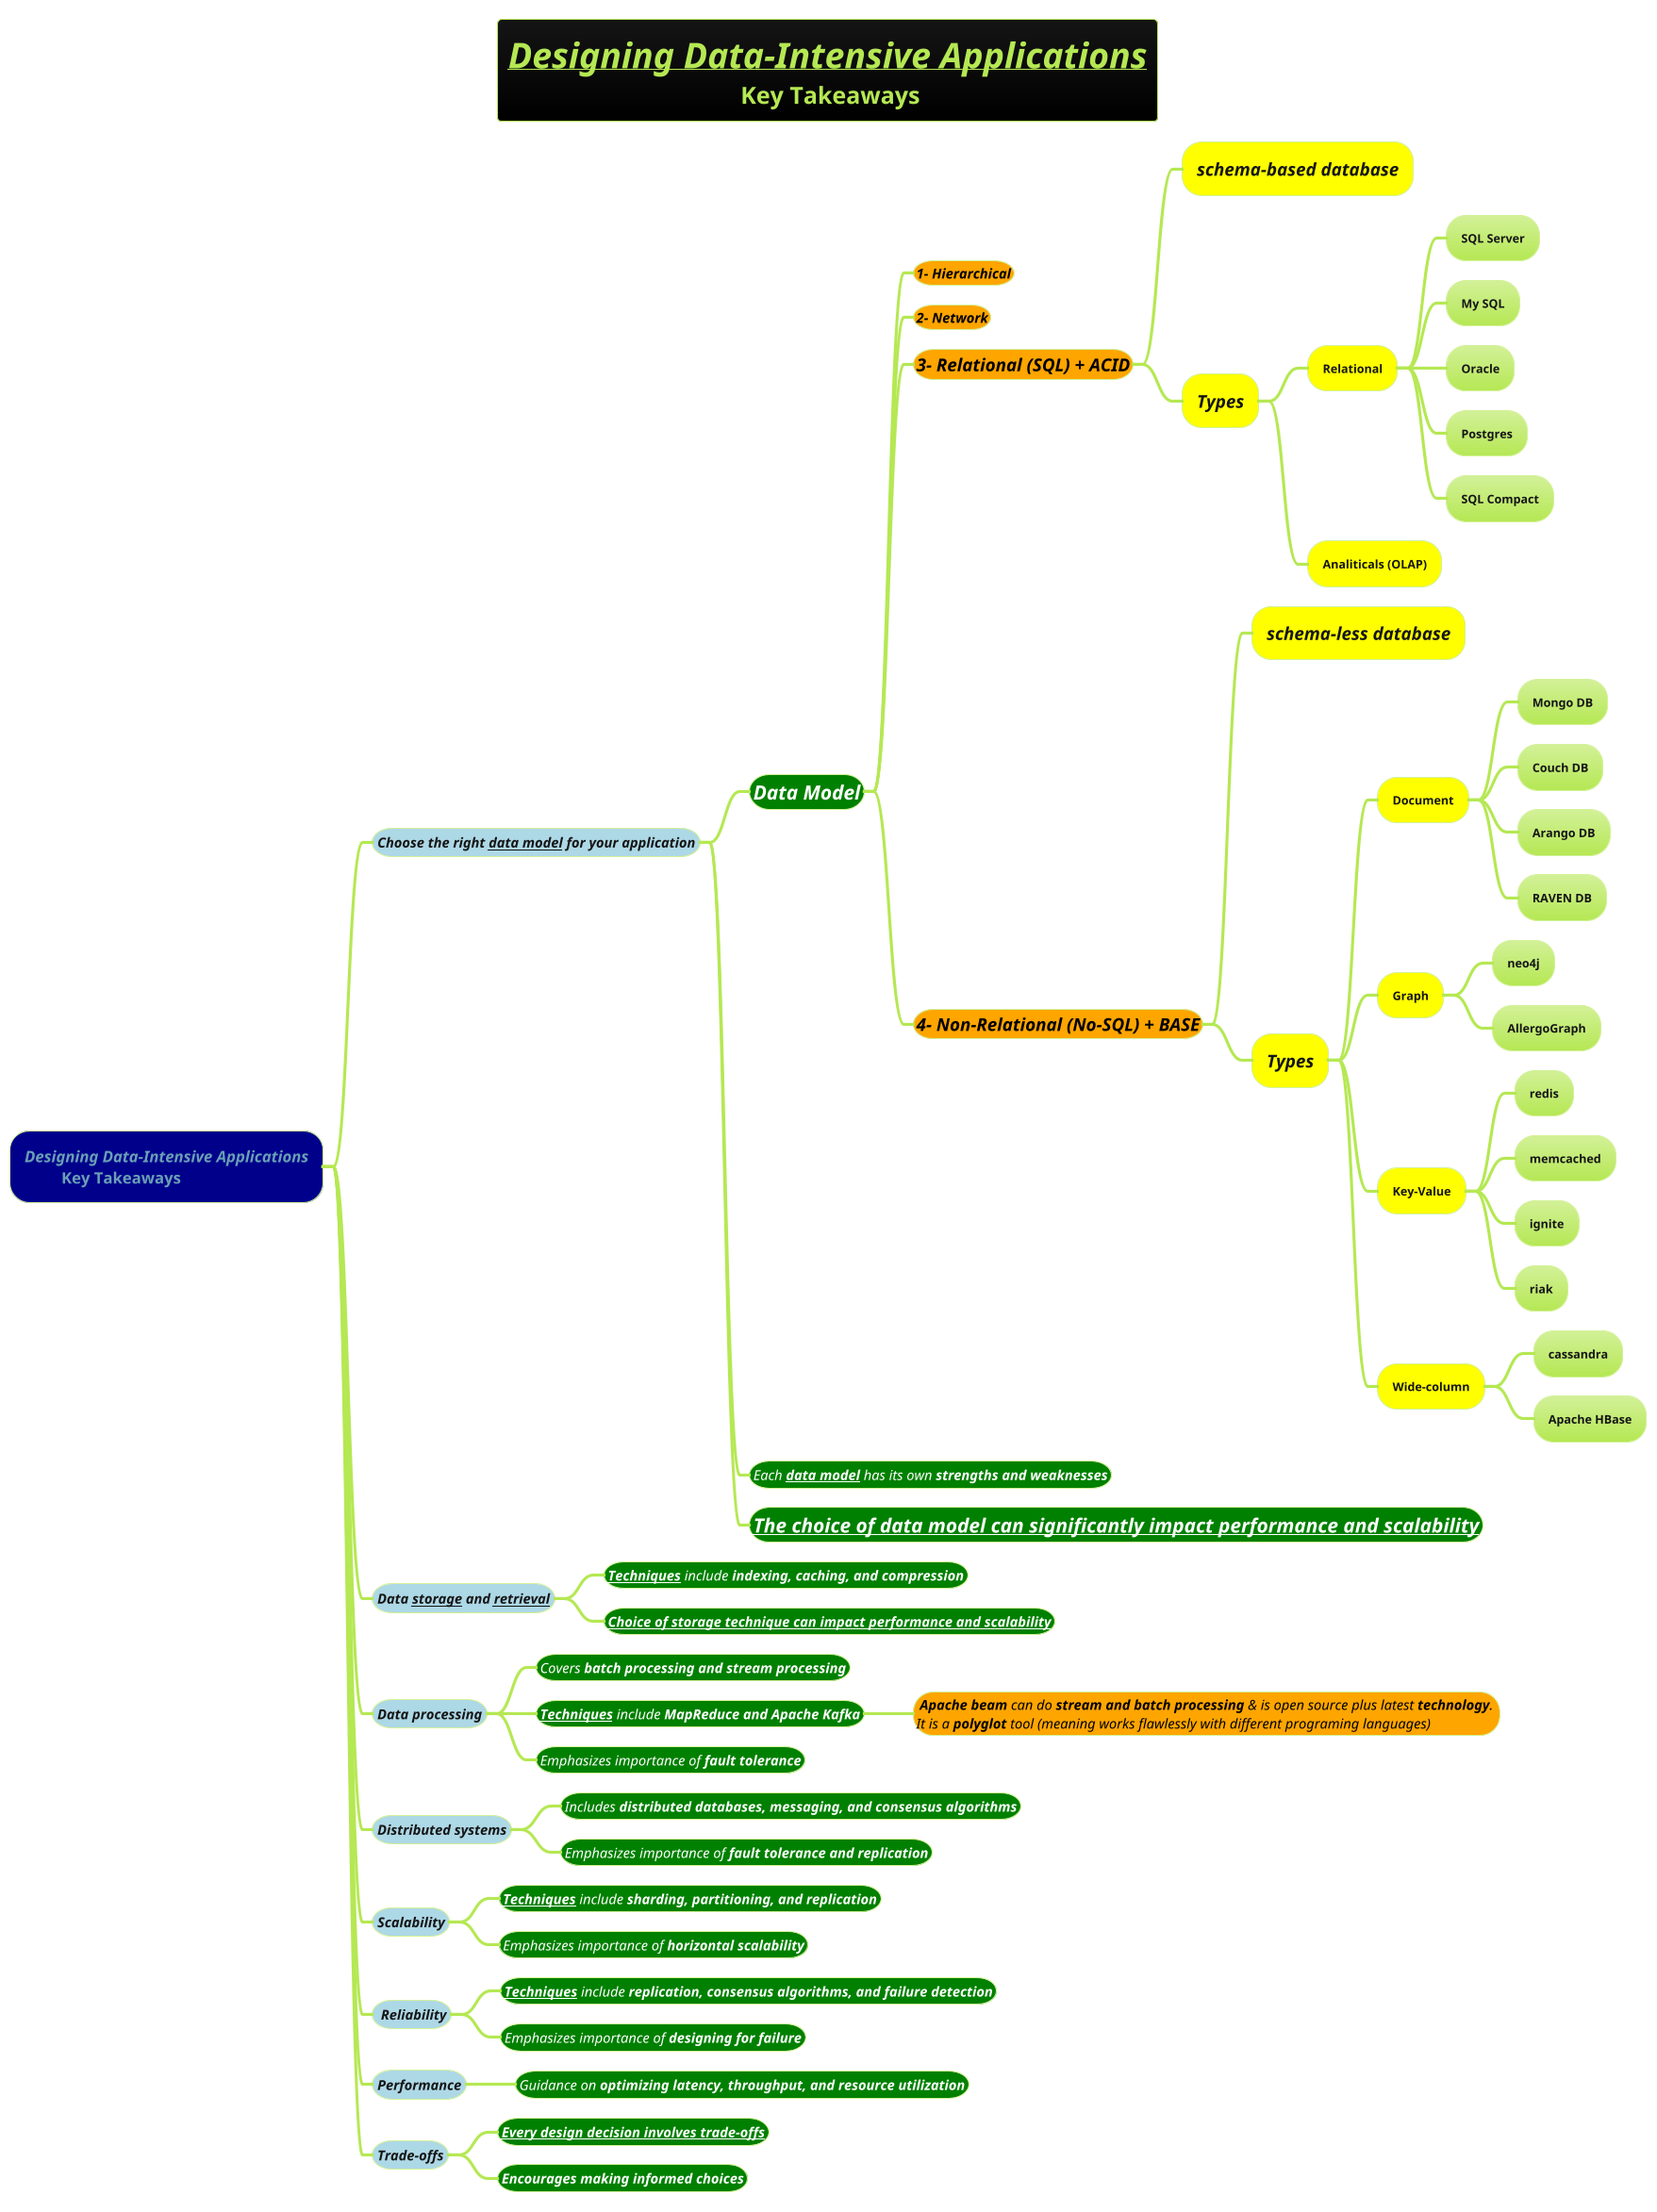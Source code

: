@startmindmap

title  = //__**Designing Data-Intensive Applications**__//\n <size:24>**Key Takeaways**
!theme hacker

*[#darkblue] <i>Designing Data-Intensive Applications\n \t Key Takeaways
**[#lightblue] <size:14><i>**Choose** the right **__data model__** for your **application**
***[#green] <size:20><i><color #white><b>Data Model
****[#orange] <color #black><size:14><i>**1- Hierarchical**
****[#orange] <color #black><size:14><i>**2- Network**
****[#orange] <color #black><size:18><i>**3- Relational (SQL) + ACID**
*****[#yellow] <size:18><i>**schema-based database**
*****[#yellow] <size:18><i>**Types**
******[#yellow]  **Relational**
*******  **SQL Server**
*******  **My SQL**
*******  **Oracle**
*******  **Postgres**
*******  **SQL Compact**
******[#yellow]  **Analiticals (OLAP)**
****[#orange] <color #black><size:18><i>**4- Non-Relational (No-SQL) + BASE**
*****[#yellow] <size:18><i>**schema-less database**
*****[#yellow] <size:18><i>**Types**
******[#yellow] **Document**
******* **Mongo DB**
******* **Couch DB**
******* **Arango DB**
******* **RAVEN DB**
******[#yellow] **Graph**
******* **neo4j**
******* **AllergoGraph**
******[#yellow] **Key-Value**
******* **redis**
******* **memcached**
******* **ignite**
******* **riak**
******[#yellow] **Wide-column**
******* **cassandra**
******* **Apache HBase**
***[#green] <size:14><i><color #white>Each **__data model__** has its own **strengths and weaknesses**
***[#green] <size:20><i><color #white>**__The choice of //data model// can significantly impact //performance and scalability//__**
**[#lightblue] <size:14><i>Data __storage__ and __retrieval__
***[#green] <size:14><i><color #white>**__Techniques__** include **indexing, caching, and compression**
***[#green] <size:14><i><color #white>__**Choice of storage technique can impact performance and scalability**__
**[#lightblue] <size:14><i>Data processing
***[#green] <size:14><i><color #white>Covers **batch processing and stream processing**
***[#green] <size:14><i><color #white>**__Techniques__** include **MapReduce and Apache Kafka**
****[#orange] <color #black><size:14><i> **Apache beam** can do **stream and batch processing** & is open source plus latest **technology**. \n<size:14><i><color #black>It is a **polyglot** tool (meaning works flawlessly with different programing languages)
***[#green] <size:14><i><color #white>Emphasizes importance of **fault tolerance**
**[#lightblue] <size:14><i>Distributed systems
***[#green] <size:14><i><color #white>Includes **distributed databases, messaging, and consensus algorithms**
***[#green] <size:14><i><color #white>Emphasizes importance of **fault tolerance and replication**
**[#lightblue] <size:14><i>Scalability
***[#green] <size:14><i><color #white>**__Techniques__** include **sharding, partitioning, and replication**
***[#green] <size:14><i><color #white>Emphasizes importance of **horizontal scalability**
**[#lightblue] <size:14><i> Reliability
***[#green] <size:14><i><color #white>**__Techniques__** include **replication, consensus algorithms, and failure detection**
***[#green] <size:14><i><color #white>Emphasizes importance of **designing for failure**
**[#lightblue] <size:14><i>Performance
***[#green] <size:14><i><color #white>Guidance on **optimizing latency, throughput, and resource utilization**
**[#lightblue] <size:14><i>Trade-offs
***[#green] <size:14><i><color #white>**__Every design decision involves trade-offs__**
***[#green] <size:14><i><color #white>**Encourages making informed choices**

@endmindmap

